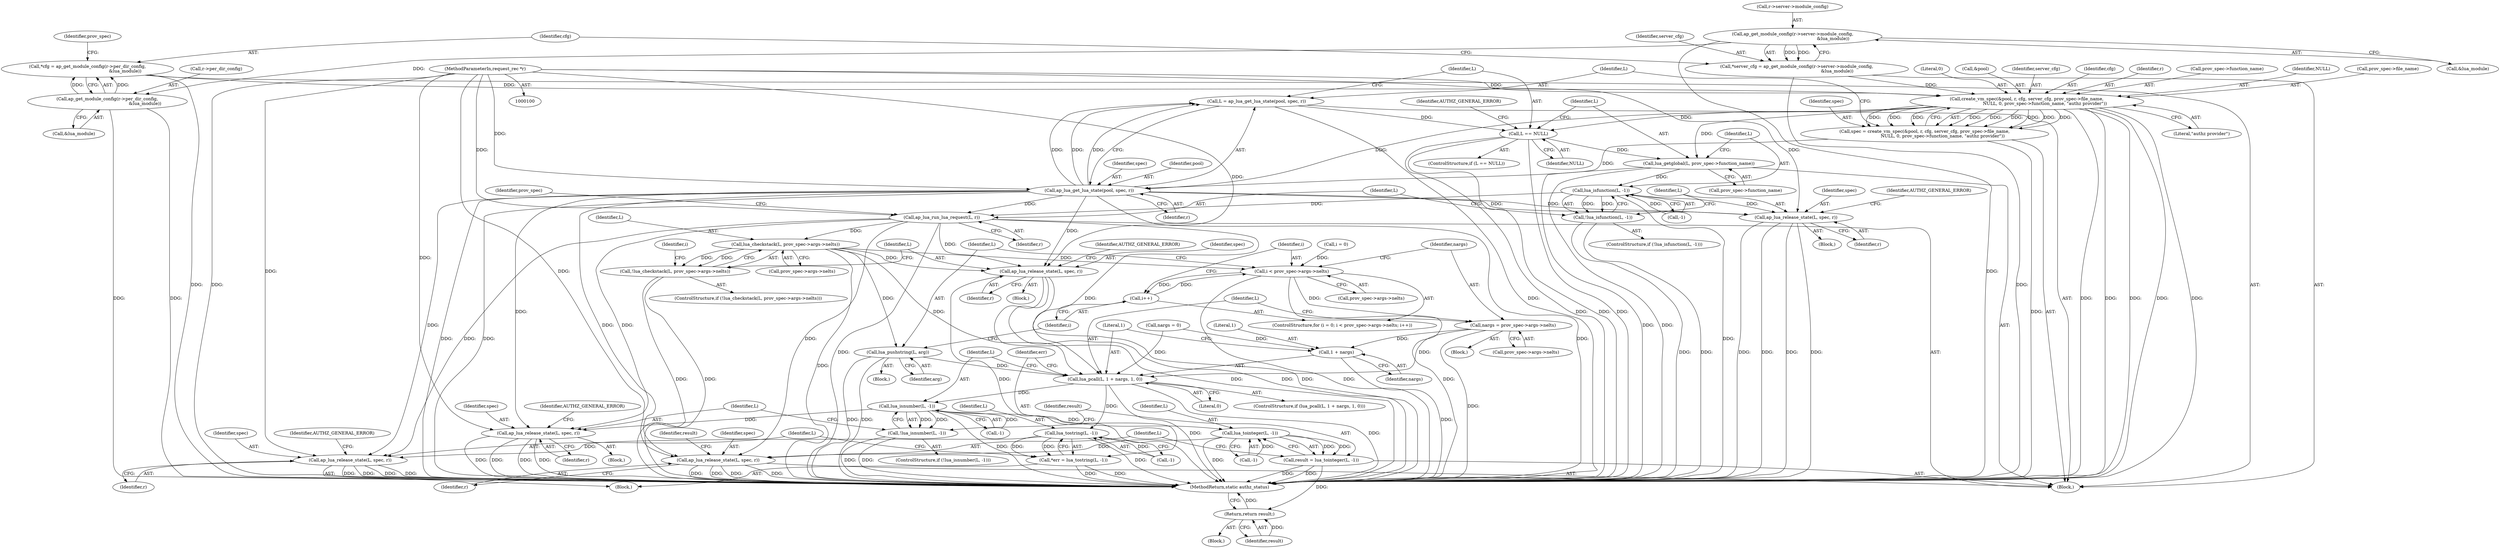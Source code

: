 digraph "1_httpd_3f1693d558d0758f829c8b53993f1749ddf6ffcb@pointer" {
"1000167" [label="(Call,lua_getglobal(L, prov_spec->function_name))"];
"1000161" [label="(Call,L == NULL)"];
"1000154" [label="(Call,L = ap_lua_get_lua_state(pool, spec, r))"];
"1000156" [label="(Call,ap_lua_get_lua_state(pool, spec, r))"];
"1000137" [label="(Call,spec = create_vm_spec(&pool, r, cfg, server_cfg, prov_spec->file_name,\n                          NULL, 0, prov_spec->function_name, \"authz provider\"))"];
"1000139" [label="(Call,create_vm_spec(&pool, r, cfg, server_cfg, prov_spec->file_name,\n                          NULL, 0, prov_spec->function_name, \"authz provider\"))"];
"1000101" [label="(MethodParameterIn,request_rec *r)"];
"1000120" [label="(Call,*cfg = ap_get_module_config(r->per_dir_config,\n                                                      &lua_module))"];
"1000122" [label="(Call,ap_get_module_config(r->per_dir_config,\n                                                      &lua_module))"];
"1000111" [label="(Call,ap_get_module_config(r->server->module_config,\n                                                          &lua_module))"];
"1000109" [label="(Call,*server_cfg = ap_get_module_config(r->server->module_config,\n                                                          &lua_module))"];
"1000174" [label="(Call,lua_isfunction(L, -1))"];
"1000173" [label="(Call,!lua_isfunction(L, -1))"];
"1000179" [label="(Call,ap_lua_release_state(L, spec, r))"];
"1000185" [label="(Call,ap_lua_run_lua_request(L, r))"];
"1000196" [label="(Call,lua_checkstack(L, prov_spec->args->nelts))"];
"1000195" [label="(Call,!lua_checkstack(L, prov_spec->args->nelts))"];
"1000204" [label="(Call,ap_lua_release_state(L, spec, r))"];
"1000214" [label="(Call,i < prov_spec->args->nelts)"];
"1000221" [label="(Call,i++)"];
"1000227" [label="(Call,nargs = prov_spec->args->nelts)"];
"1000235" [label="(Call,lua_pcall(L, 1 + nargs, 1, 0))"];
"1000246" [label="(Call,lua_tostring(L, -1))"];
"1000244" [label="(Call,*err = lua_tostring(L, -1))"];
"1000250" [label="(Call,ap_lua_release_state(L, spec, r))"];
"1000258" [label="(Call,lua_isnumber(L, -1))"];
"1000257" [label="(Call,!lua_isnumber(L, -1))"];
"1000263" [label="(Call,ap_lua_release_state(L, spec, r))"];
"1000271" [label="(Call,lua_tointeger(L, -1))"];
"1000269" [label="(Call,result = lua_tointeger(L, -1))"];
"1000287" [label="(Return,return result;)"];
"1000275" [label="(Call,ap_lua_release_state(L, spec, r))"];
"1000237" [label="(Call,1 + nargs)"];
"1000224" [label="(Call,lua_pushstring(L, arg))"];
"1000195" [label="(Call,!lua_checkstack(L, prov_spec->args->nelts))"];
"1000204" [label="(Call,ap_lua_release_state(L, spec, r))"];
"1000104" [label="(Block,)"];
"1000110" [label="(Identifier,server_cfg)"];
"1000225" [label="(Identifier,L)"];
"1000276" [label="(Identifier,L)"];
"1000172" [label="(ControlStructure,if (!lua_isfunction(L, -1)))"];
"1000281" [label="(Block,)"];
"1000178" [label="(Block,)"];
"1000270" [label="(Identifier,result)"];
"1000234" [label="(ControlStructure,if (lua_pcall(L, 1 + nargs, 1, 0)))"];
"1000130" [label="(Identifier,prov_spec)"];
"1000268" [label="(Identifier,AUTHZ_GENERAL_ERROR)"];
"1000180" [label="(Identifier,L)"];
"1000251" [label="(Identifier,L)"];
"1000162" [label="(Identifier,L)"];
"1000196" [label="(Call,lua_checkstack(L, prov_spec->args->nelts))"];
"1000248" [label="(Call,-1)"];
"1000242" [label="(Block,)"];
"1000122" [label="(Call,ap_get_module_config(r->per_dir_config,\n                                                      &lua_module))"];
"1000175" [label="(Identifier,L)"];
"1000194" [label="(ControlStructure,if (!lua_checkstack(L, prov_spec->args->nelts)))"];
"1000198" [label="(Call,prov_spec->args->nelts)"];
"1000176" [label="(Call,-1)"];
"1000101" [label="(MethodParameterIn,request_rec *r)"];
"1000137" [label="(Call,spec = create_vm_spec(&pool, r, cfg, server_cfg, prov_spec->file_name,\n                          NULL, 0, prov_spec->function_name, \"authz provider\"))"];
"1000263" [label="(Call,ap_lua_release_state(L, spec, r))"];
"1000215" [label="(Identifier,i)"];
"1000260" [label="(Call,-1)"];
"1000150" [label="(Call,prov_spec->function_name)"];
"1000280" [label="(Identifier,result)"];
"1000212" [label="(Identifier,i)"];
"1000253" [label="(Identifier,r)"];
"1000181" [label="(Identifier,spec)"];
"1000262" [label="(Block,)"];
"1000256" [label="(ControlStructure,if (!lua_isnumber(L, -1)))"];
"1000226" [label="(Identifier,arg)"];
"1000275" [label="(Call,ap_lua_release_state(L, spec, r))"];
"1000154" [label="(Call,L = ap_lua_get_lua_state(pool, spec, r))"];
"1000224" [label="(Call,lua_pushstring(L, arg))"];
"1000182" [label="(Identifier,r)"];
"1000246" [label="(Call,lua_tostring(L, -1))"];
"1000271" [label="(Call,lua_tointeger(L, -1))"];
"1000240" [label="(Literal,1)"];
"1000222" [label="(Identifier,i)"];
"1000207" [label="(Identifier,r)"];
"1000247" [label="(Identifier,L)"];
"1000121" [label="(Identifier,cfg)"];
"1000126" [label="(Call,&lua_module)"];
"1000216" [label="(Call,prov_spec->args->nelts)"];
"1000148" [label="(Identifier,NULL)"];
"1000239" [label="(Identifier,nargs)"];
"1000145" [label="(Call,prov_spec->file_name)"];
"1000168" [label="(Identifier,L)"];
"1000161" [label="(Call,L == NULL)"];
"1000156" [label="(Call,ap_lua_get_lua_state(pool, spec, r))"];
"1000111" [label="(Call,ap_get_module_config(r->server->module_config,\n                                                          &lua_module))"];
"1000269" [label="(Call,result = lua_tointeger(L, -1))"];
"1000227" [label="(Call,nargs = prov_spec->args->nelts)"];
"1000273" [label="(Call,-1)"];
"1000149" [label="(Literal,0)"];
"1000139" [label="(Call,create_vm_spec(&pool, r, cfg, server_cfg, prov_spec->file_name,\n                          NULL, 0, prov_spec->function_name, \"authz provider\"))"];
"1000163" [label="(Identifier,NULL)"];
"1000155" [label="(Identifier,L)"];
"1000250" [label="(Call,ap_lua_release_state(L, spec, r))"];
"1000203" [label="(Block,)"];
"1000192" [label="(Block,)"];
"1000278" [label="(Identifier,r)"];
"1000206" [label="(Identifier,spec)"];
"1000153" [label="(Literal,\"authz provider\")"];
"1000228" [label="(Identifier,nargs)"];
"1000236" [label="(Identifier,L)"];
"1000277" [label="(Identifier,spec)"];
"1000187" [label="(Identifier,r)"];
"1000158" [label="(Identifier,spec)"];
"1000292" [label="(MethodReturn,static authz_status)"];
"1000112" [label="(Call,r->server->module_config)"];
"1000221" [label="(Call,i++)"];
"1000140" [label="(Call,&pool)"];
"1000245" [label="(Identifier,err)"];
"1000266" [label="(Identifier,r)"];
"1000235" [label="(Call,lua_pcall(L, 1 + nargs, 1, 0))"];
"1000238" [label="(Literal,1)"];
"1000209" [label="(Identifier,AUTHZ_GENERAL_ERROR)"];
"1000214" [label="(Call,i < prov_spec->args->nelts)"];
"1000197" [label="(Identifier,L)"];
"1000144" [label="(Identifier,server_cfg)"];
"1000184" [label="(Identifier,AUTHZ_GENERAL_ERROR)"];
"1000120" [label="(Call,*cfg = ap_get_module_config(r->per_dir_config,\n                                                      &lua_module))"];
"1000244" [label="(Call,*err = lua_tostring(L, -1))"];
"1000117" [label="(Call,&lua_module)"];
"1000229" [label="(Call,prov_spec->args->nelts)"];
"1000264" [label="(Identifier,L)"];
"1000166" [label="(Identifier,AUTHZ_GENERAL_ERROR)"];
"1000272" [label="(Identifier,L)"];
"1000143" [label="(Identifier,cfg)"];
"1000186" [label="(Identifier,L)"];
"1000190" [label="(Identifier,prov_spec)"];
"1000258" [label="(Call,lua_isnumber(L, -1))"];
"1000160" [label="(ControlStructure,if (L == NULL))"];
"1000138" [label="(Identifier,spec)"];
"1000241" [label="(Literal,0)"];
"1000223" [label="(Block,)"];
"1000185" [label="(Call,ap_lua_run_lua_request(L, r))"];
"1000157" [label="(Identifier,pool)"];
"1000211" [label="(Call,i = 0)"];
"1000179" [label="(Call,ap_lua_release_state(L, spec, r))"];
"1000255" [label="(Identifier,AUTHZ_GENERAL_ERROR)"];
"1000265" [label="(Identifier,spec)"];
"1000169" [label="(Call,prov_spec->function_name)"];
"1000259" [label="(Identifier,L)"];
"1000205" [label="(Identifier,L)"];
"1000174" [label="(Call,lua_isfunction(L, -1))"];
"1000210" [label="(ControlStructure,for (i = 0; i < prov_spec->args->nelts; i++))"];
"1000237" [label="(Call,1 + nargs)"];
"1000159" [label="(Identifier,r)"];
"1000142" [label="(Identifier,r)"];
"1000109" [label="(Call,*server_cfg = ap_get_module_config(r->server->module_config,\n                                                          &lua_module))"];
"1000252" [label="(Identifier,spec)"];
"1000123" [label="(Call,r->per_dir_config)"];
"1000257" [label="(Call,!lua_isnumber(L, -1))"];
"1000173" [label="(Call,!lua_isfunction(L, -1))"];
"1000287" [label="(Return,return result;)"];
"1000167" [label="(Call,lua_getglobal(L, prov_spec->function_name))"];
"1000288" [label="(Identifier,result)"];
"1000134" [label="(Call,nargs = 0)"];
"1000167" -> "1000104"  [label="AST: "];
"1000167" -> "1000169"  [label="CFG: "];
"1000168" -> "1000167"  [label="AST: "];
"1000169" -> "1000167"  [label="AST: "];
"1000175" -> "1000167"  [label="CFG: "];
"1000167" -> "1000292"  [label="DDG: "];
"1000167" -> "1000292"  [label="DDG: "];
"1000161" -> "1000167"  [label="DDG: "];
"1000139" -> "1000167"  [label="DDG: "];
"1000167" -> "1000174"  [label="DDG: "];
"1000161" -> "1000160"  [label="AST: "];
"1000161" -> "1000163"  [label="CFG: "];
"1000162" -> "1000161"  [label="AST: "];
"1000163" -> "1000161"  [label="AST: "];
"1000166" -> "1000161"  [label="CFG: "];
"1000168" -> "1000161"  [label="CFG: "];
"1000161" -> "1000292"  [label="DDG: "];
"1000161" -> "1000292"  [label="DDG: "];
"1000161" -> "1000292"  [label="DDG: "];
"1000154" -> "1000161"  [label="DDG: "];
"1000139" -> "1000161"  [label="DDG: "];
"1000154" -> "1000104"  [label="AST: "];
"1000154" -> "1000156"  [label="CFG: "];
"1000155" -> "1000154"  [label="AST: "];
"1000156" -> "1000154"  [label="AST: "];
"1000162" -> "1000154"  [label="CFG: "];
"1000154" -> "1000292"  [label="DDG: "];
"1000156" -> "1000154"  [label="DDG: "];
"1000156" -> "1000154"  [label="DDG: "];
"1000156" -> "1000154"  [label="DDG: "];
"1000156" -> "1000159"  [label="CFG: "];
"1000157" -> "1000156"  [label="AST: "];
"1000158" -> "1000156"  [label="AST: "];
"1000159" -> "1000156"  [label="AST: "];
"1000156" -> "1000292"  [label="DDG: "];
"1000156" -> "1000292"  [label="DDG: "];
"1000156" -> "1000292"  [label="DDG: "];
"1000137" -> "1000156"  [label="DDG: "];
"1000139" -> "1000156"  [label="DDG: "];
"1000101" -> "1000156"  [label="DDG: "];
"1000156" -> "1000179"  [label="DDG: "];
"1000156" -> "1000179"  [label="DDG: "];
"1000156" -> "1000185"  [label="DDG: "];
"1000156" -> "1000204"  [label="DDG: "];
"1000156" -> "1000250"  [label="DDG: "];
"1000156" -> "1000263"  [label="DDG: "];
"1000156" -> "1000275"  [label="DDG: "];
"1000137" -> "1000104"  [label="AST: "];
"1000137" -> "1000139"  [label="CFG: "];
"1000138" -> "1000137"  [label="AST: "];
"1000139" -> "1000137"  [label="AST: "];
"1000155" -> "1000137"  [label="CFG: "];
"1000137" -> "1000292"  [label="DDG: "];
"1000139" -> "1000137"  [label="DDG: "];
"1000139" -> "1000137"  [label="DDG: "];
"1000139" -> "1000137"  [label="DDG: "];
"1000139" -> "1000137"  [label="DDG: "];
"1000139" -> "1000137"  [label="DDG: "];
"1000139" -> "1000137"  [label="DDG: "];
"1000139" -> "1000137"  [label="DDG: "];
"1000139" -> "1000137"  [label="DDG: "];
"1000139" -> "1000137"  [label="DDG: "];
"1000139" -> "1000153"  [label="CFG: "];
"1000140" -> "1000139"  [label="AST: "];
"1000142" -> "1000139"  [label="AST: "];
"1000143" -> "1000139"  [label="AST: "];
"1000144" -> "1000139"  [label="AST: "];
"1000145" -> "1000139"  [label="AST: "];
"1000148" -> "1000139"  [label="AST: "];
"1000149" -> "1000139"  [label="AST: "];
"1000150" -> "1000139"  [label="AST: "];
"1000153" -> "1000139"  [label="AST: "];
"1000139" -> "1000292"  [label="DDG: "];
"1000139" -> "1000292"  [label="DDG: "];
"1000139" -> "1000292"  [label="DDG: "];
"1000139" -> "1000292"  [label="DDG: "];
"1000139" -> "1000292"  [label="DDG: "];
"1000101" -> "1000139"  [label="DDG: "];
"1000120" -> "1000139"  [label="DDG: "];
"1000109" -> "1000139"  [label="DDG: "];
"1000101" -> "1000100"  [label="AST: "];
"1000101" -> "1000292"  [label="DDG: "];
"1000101" -> "1000179"  [label="DDG: "];
"1000101" -> "1000185"  [label="DDG: "];
"1000101" -> "1000204"  [label="DDG: "];
"1000101" -> "1000250"  [label="DDG: "];
"1000101" -> "1000263"  [label="DDG: "];
"1000101" -> "1000275"  [label="DDG: "];
"1000120" -> "1000104"  [label="AST: "];
"1000120" -> "1000122"  [label="CFG: "];
"1000121" -> "1000120"  [label="AST: "];
"1000122" -> "1000120"  [label="AST: "];
"1000130" -> "1000120"  [label="CFG: "];
"1000120" -> "1000292"  [label="DDG: "];
"1000122" -> "1000120"  [label="DDG: "];
"1000122" -> "1000120"  [label="DDG: "];
"1000122" -> "1000126"  [label="CFG: "];
"1000123" -> "1000122"  [label="AST: "];
"1000126" -> "1000122"  [label="AST: "];
"1000122" -> "1000292"  [label="DDG: "];
"1000122" -> "1000292"  [label="DDG: "];
"1000111" -> "1000122"  [label="DDG: "];
"1000111" -> "1000109"  [label="AST: "];
"1000111" -> "1000117"  [label="CFG: "];
"1000112" -> "1000111"  [label="AST: "];
"1000117" -> "1000111"  [label="AST: "];
"1000109" -> "1000111"  [label="CFG: "];
"1000111" -> "1000292"  [label="DDG: "];
"1000111" -> "1000109"  [label="DDG: "];
"1000111" -> "1000109"  [label="DDG: "];
"1000109" -> "1000104"  [label="AST: "];
"1000110" -> "1000109"  [label="AST: "];
"1000121" -> "1000109"  [label="CFG: "];
"1000109" -> "1000292"  [label="DDG: "];
"1000174" -> "1000173"  [label="AST: "];
"1000174" -> "1000176"  [label="CFG: "];
"1000175" -> "1000174"  [label="AST: "];
"1000176" -> "1000174"  [label="AST: "];
"1000173" -> "1000174"  [label="CFG: "];
"1000174" -> "1000292"  [label="DDG: "];
"1000174" -> "1000173"  [label="DDG: "];
"1000174" -> "1000173"  [label="DDG: "];
"1000176" -> "1000174"  [label="DDG: "];
"1000174" -> "1000179"  [label="DDG: "];
"1000174" -> "1000185"  [label="DDG: "];
"1000173" -> "1000172"  [label="AST: "];
"1000180" -> "1000173"  [label="CFG: "];
"1000186" -> "1000173"  [label="CFG: "];
"1000173" -> "1000292"  [label="DDG: "];
"1000173" -> "1000292"  [label="DDG: "];
"1000179" -> "1000178"  [label="AST: "];
"1000179" -> "1000182"  [label="CFG: "];
"1000180" -> "1000179"  [label="AST: "];
"1000181" -> "1000179"  [label="AST: "];
"1000182" -> "1000179"  [label="AST: "];
"1000184" -> "1000179"  [label="CFG: "];
"1000179" -> "1000292"  [label="DDG: "];
"1000179" -> "1000292"  [label="DDG: "];
"1000179" -> "1000292"  [label="DDG: "];
"1000179" -> "1000292"  [label="DDG: "];
"1000185" -> "1000104"  [label="AST: "];
"1000185" -> "1000187"  [label="CFG: "];
"1000186" -> "1000185"  [label="AST: "];
"1000187" -> "1000185"  [label="AST: "];
"1000190" -> "1000185"  [label="CFG: "];
"1000185" -> "1000292"  [label="DDG: "];
"1000185" -> "1000196"  [label="DDG: "];
"1000185" -> "1000204"  [label="DDG: "];
"1000185" -> "1000235"  [label="DDG: "];
"1000185" -> "1000250"  [label="DDG: "];
"1000185" -> "1000263"  [label="DDG: "];
"1000185" -> "1000275"  [label="DDG: "];
"1000196" -> "1000195"  [label="AST: "];
"1000196" -> "1000198"  [label="CFG: "];
"1000197" -> "1000196"  [label="AST: "];
"1000198" -> "1000196"  [label="AST: "];
"1000195" -> "1000196"  [label="CFG: "];
"1000196" -> "1000292"  [label="DDG: "];
"1000196" -> "1000195"  [label="DDG: "];
"1000196" -> "1000195"  [label="DDG: "];
"1000196" -> "1000204"  [label="DDG: "];
"1000196" -> "1000214"  [label="DDG: "];
"1000196" -> "1000224"  [label="DDG: "];
"1000196" -> "1000235"  [label="DDG: "];
"1000195" -> "1000194"  [label="AST: "];
"1000205" -> "1000195"  [label="CFG: "];
"1000212" -> "1000195"  [label="CFG: "];
"1000195" -> "1000292"  [label="DDG: "];
"1000195" -> "1000292"  [label="DDG: "];
"1000204" -> "1000203"  [label="AST: "];
"1000204" -> "1000207"  [label="CFG: "];
"1000205" -> "1000204"  [label="AST: "];
"1000206" -> "1000204"  [label="AST: "];
"1000207" -> "1000204"  [label="AST: "];
"1000209" -> "1000204"  [label="CFG: "];
"1000204" -> "1000292"  [label="DDG: "];
"1000204" -> "1000292"  [label="DDG: "];
"1000204" -> "1000292"  [label="DDG: "];
"1000204" -> "1000292"  [label="DDG: "];
"1000214" -> "1000210"  [label="AST: "];
"1000214" -> "1000216"  [label="CFG: "];
"1000215" -> "1000214"  [label="AST: "];
"1000216" -> "1000214"  [label="AST: "];
"1000225" -> "1000214"  [label="CFG: "];
"1000228" -> "1000214"  [label="CFG: "];
"1000214" -> "1000292"  [label="DDG: "];
"1000214" -> "1000292"  [label="DDG: "];
"1000221" -> "1000214"  [label="DDG: "];
"1000211" -> "1000214"  [label="DDG: "];
"1000214" -> "1000221"  [label="DDG: "];
"1000214" -> "1000227"  [label="DDG: "];
"1000221" -> "1000210"  [label="AST: "];
"1000221" -> "1000222"  [label="CFG: "];
"1000222" -> "1000221"  [label="AST: "];
"1000215" -> "1000221"  [label="CFG: "];
"1000227" -> "1000192"  [label="AST: "];
"1000227" -> "1000229"  [label="CFG: "];
"1000228" -> "1000227"  [label="AST: "];
"1000229" -> "1000227"  [label="AST: "];
"1000236" -> "1000227"  [label="CFG: "];
"1000227" -> "1000292"  [label="DDG: "];
"1000227" -> "1000235"  [label="DDG: "];
"1000227" -> "1000237"  [label="DDG: "];
"1000235" -> "1000234"  [label="AST: "];
"1000235" -> "1000241"  [label="CFG: "];
"1000236" -> "1000235"  [label="AST: "];
"1000237" -> "1000235"  [label="AST: "];
"1000240" -> "1000235"  [label="AST: "];
"1000241" -> "1000235"  [label="AST: "];
"1000245" -> "1000235"  [label="CFG: "];
"1000259" -> "1000235"  [label="CFG: "];
"1000235" -> "1000292"  [label="DDG: "];
"1000235" -> "1000292"  [label="DDG: "];
"1000224" -> "1000235"  [label="DDG: "];
"1000134" -> "1000235"  [label="DDG: "];
"1000235" -> "1000246"  [label="DDG: "];
"1000235" -> "1000258"  [label="DDG: "];
"1000246" -> "1000244"  [label="AST: "];
"1000246" -> "1000248"  [label="CFG: "];
"1000247" -> "1000246"  [label="AST: "];
"1000248" -> "1000246"  [label="AST: "];
"1000244" -> "1000246"  [label="CFG: "];
"1000246" -> "1000292"  [label="DDG: "];
"1000246" -> "1000244"  [label="DDG: "];
"1000246" -> "1000244"  [label="DDG: "];
"1000248" -> "1000246"  [label="DDG: "];
"1000246" -> "1000250"  [label="DDG: "];
"1000244" -> "1000242"  [label="AST: "];
"1000245" -> "1000244"  [label="AST: "];
"1000251" -> "1000244"  [label="CFG: "];
"1000244" -> "1000292"  [label="DDG: "];
"1000244" -> "1000292"  [label="DDG: "];
"1000250" -> "1000242"  [label="AST: "];
"1000250" -> "1000253"  [label="CFG: "];
"1000251" -> "1000250"  [label="AST: "];
"1000252" -> "1000250"  [label="AST: "];
"1000253" -> "1000250"  [label="AST: "];
"1000255" -> "1000250"  [label="CFG: "];
"1000250" -> "1000292"  [label="DDG: "];
"1000250" -> "1000292"  [label="DDG: "];
"1000250" -> "1000292"  [label="DDG: "];
"1000250" -> "1000292"  [label="DDG: "];
"1000258" -> "1000257"  [label="AST: "];
"1000258" -> "1000260"  [label="CFG: "];
"1000259" -> "1000258"  [label="AST: "];
"1000260" -> "1000258"  [label="AST: "];
"1000257" -> "1000258"  [label="CFG: "];
"1000258" -> "1000292"  [label="DDG: "];
"1000258" -> "1000257"  [label="DDG: "];
"1000258" -> "1000257"  [label="DDG: "];
"1000260" -> "1000258"  [label="DDG: "];
"1000258" -> "1000263"  [label="DDG: "];
"1000258" -> "1000271"  [label="DDG: "];
"1000257" -> "1000256"  [label="AST: "];
"1000264" -> "1000257"  [label="CFG: "];
"1000270" -> "1000257"  [label="CFG: "];
"1000257" -> "1000292"  [label="DDG: "];
"1000257" -> "1000292"  [label="DDG: "];
"1000263" -> "1000262"  [label="AST: "];
"1000263" -> "1000266"  [label="CFG: "];
"1000264" -> "1000263"  [label="AST: "];
"1000265" -> "1000263"  [label="AST: "];
"1000266" -> "1000263"  [label="AST: "];
"1000268" -> "1000263"  [label="CFG: "];
"1000263" -> "1000292"  [label="DDG: "];
"1000263" -> "1000292"  [label="DDG: "];
"1000263" -> "1000292"  [label="DDG: "];
"1000263" -> "1000292"  [label="DDG: "];
"1000271" -> "1000269"  [label="AST: "];
"1000271" -> "1000273"  [label="CFG: "];
"1000272" -> "1000271"  [label="AST: "];
"1000273" -> "1000271"  [label="AST: "];
"1000269" -> "1000271"  [label="CFG: "];
"1000271" -> "1000292"  [label="DDG: "];
"1000271" -> "1000269"  [label="DDG: "];
"1000271" -> "1000269"  [label="DDG: "];
"1000273" -> "1000271"  [label="DDG: "];
"1000271" -> "1000275"  [label="DDG: "];
"1000269" -> "1000104"  [label="AST: "];
"1000270" -> "1000269"  [label="AST: "];
"1000276" -> "1000269"  [label="CFG: "];
"1000269" -> "1000292"  [label="DDG: "];
"1000269" -> "1000292"  [label="DDG: "];
"1000269" -> "1000287"  [label="DDG: "];
"1000287" -> "1000281"  [label="AST: "];
"1000287" -> "1000288"  [label="CFG: "];
"1000288" -> "1000287"  [label="AST: "];
"1000292" -> "1000287"  [label="CFG: "];
"1000287" -> "1000292"  [label="DDG: "];
"1000288" -> "1000287"  [label="DDG: "];
"1000275" -> "1000104"  [label="AST: "];
"1000275" -> "1000278"  [label="CFG: "];
"1000276" -> "1000275"  [label="AST: "];
"1000277" -> "1000275"  [label="AST: "];
"1000278" -> "1000275"  [label="AST: "];
"1000280" -> "1000275"  [label="CFG: "];
"1000275" -> "1000292"  [label="DDG: "];
"1000275" -> "1000292"  [label="DDG: "];
"1000275" -> "1000292"  [label="DDG: "];
"1000275" -> "1000292"  [label="DDG: "];
"1000237" -> "1000239"  [label="CFG: "];
"1000238" -> "1000237"  [label="AST: "];
"1000239" -> "1000237"  [label="AST: "];
"1000240" -> "1000237"  [label="CFG: "];
"1000237" -> "1000292"  [label="DDG: "];
"1000134" -> "1000237"  [label="DDG: "];
"1000224" -> "1000223"  [label="AST: "];
"1000224" -> "1000226"  [label="CFG: "];
"1000225" -> "1000224"  [label="AST: "];
"1000226" -> "1000224"  [label="AST: "];
"1000222" -> "1000224"  [label="CFG: "];
"1000224" -> "1000292"  [label="DDG: "];
"1000224" -> "1000292"  [label="DDG: "];
}
